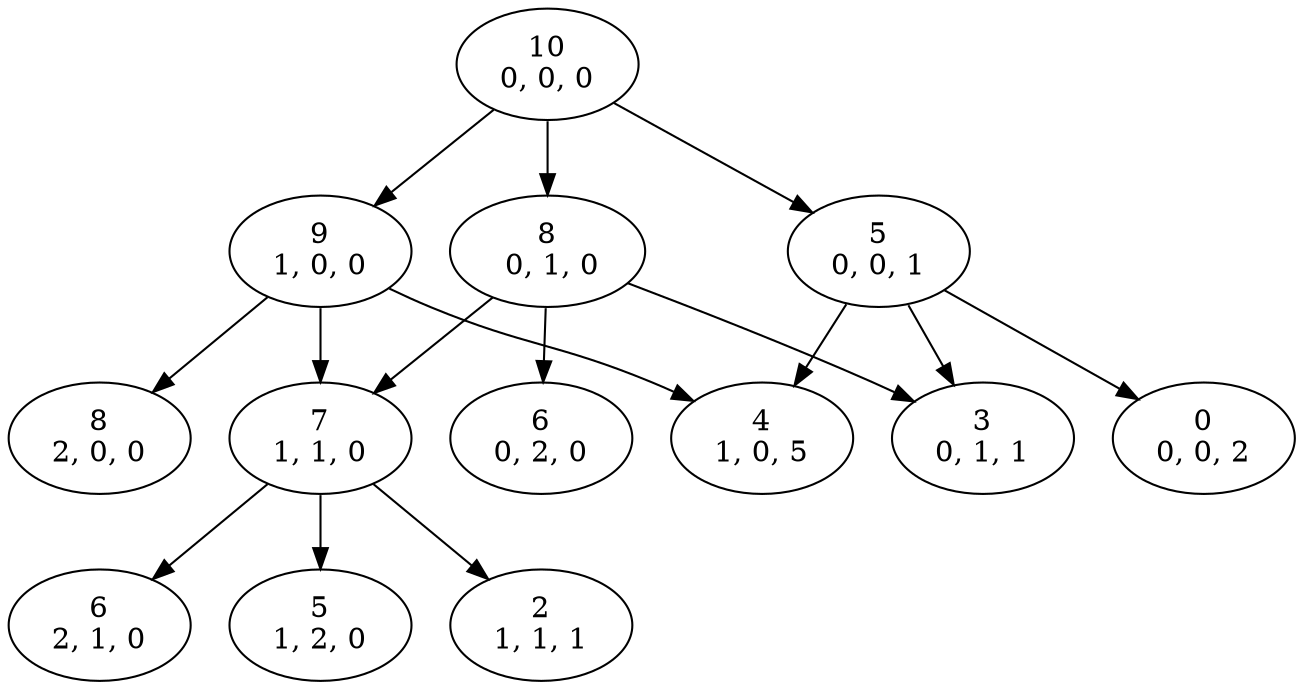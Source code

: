 digraph G {
	ten [label="10\n0, 0, 0"];
	nine [label="9\n1, 0, 0"];
	eight [label="8\n 0, 1, 0"];
	eighta [label="8\n2, 0, 0"];
	five [label="5\n0, 0, 1"];
	seven [label="7\n1, 1, 0"];
	four [label="4\n1, 0, 5"];
	six [label="6\n0, 2, 0"];
	three [label="3\n0, 1, 1"];
	five [label="5\n0, 0, 1"];
	zero [label="0\n0, 0, 2"];
	sixa [label="6\n2, 1, 0"];
	fivea [label="5\n1, 2, 0"];
	two [label="2\n1, 1, 1"];

	ten -> nine;
	ten -> eight;
	ten -> five;

	nine -> eighta;
	nine -> seven;
	nine -> four;

	seven -> sixa;
	seven -> fivea;
	seven -> two;

	eight -> seven;
	eight -> six;
	eight -> three;

	five -> four;
	five -> three;
	five -> zero;
}
